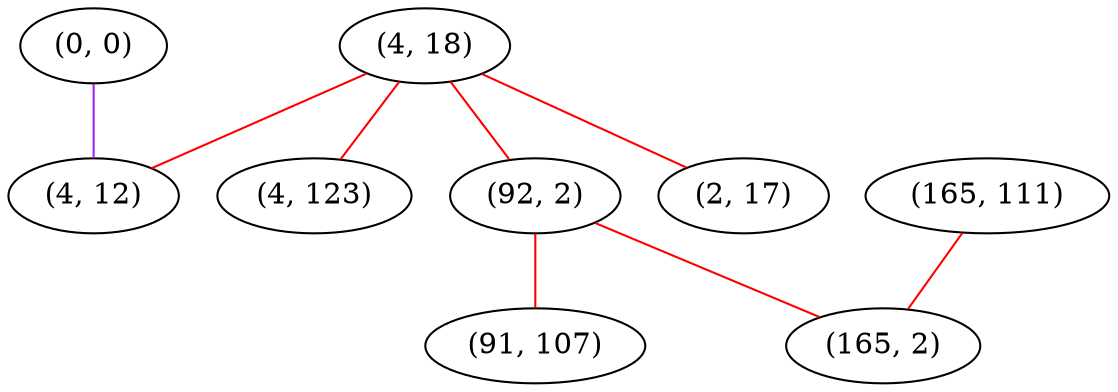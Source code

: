 graph "" {
"(0, 0)";
"(4, 18)";
"(4, 123)";
"(92, 2)";
"(4, 12)";
"(91, 107)";
"(165, 111)";
"(165, 2)";
"(2, 17)";
"(0, 0)" -- "(4, 12)"  [color=purple, key=0, weight=4];
"(4, 18)" -- "(92, 2)"  [color=red, key=0, weight=1];
"(4, 18)" -- "(4, 12)"  [color=red, key=0, weight=1];
"(4, 18)" -- "(4, 123)"  [color=red, key=0, weight=1];
"(4, 18)" -- "(2, 17)"  [color=red, key=0, weight=1];
"(92, 2)" -- "(165, 2)"  [color=red, key=0, weight=1];
"(92, 2)" -- "(91, 107)"  [color=red, key=0, weight=1];
"(165, 111)" -- "(165, 2)"  [color=red, key=0, weight=1];
}
